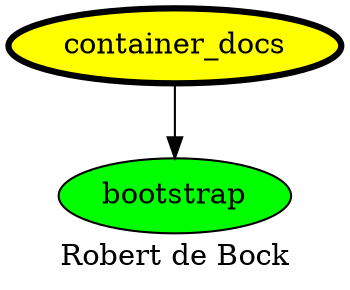 digraph PhiloDilemma {
  label = "Robert de Bock" ;
  overlap=false
  {
    bootstrap [fillcolor=green style=filled]
    container_docs [fillcolor=yellow style=filled penwidth=3]
  }
  container_docs -> bootstrap
}
